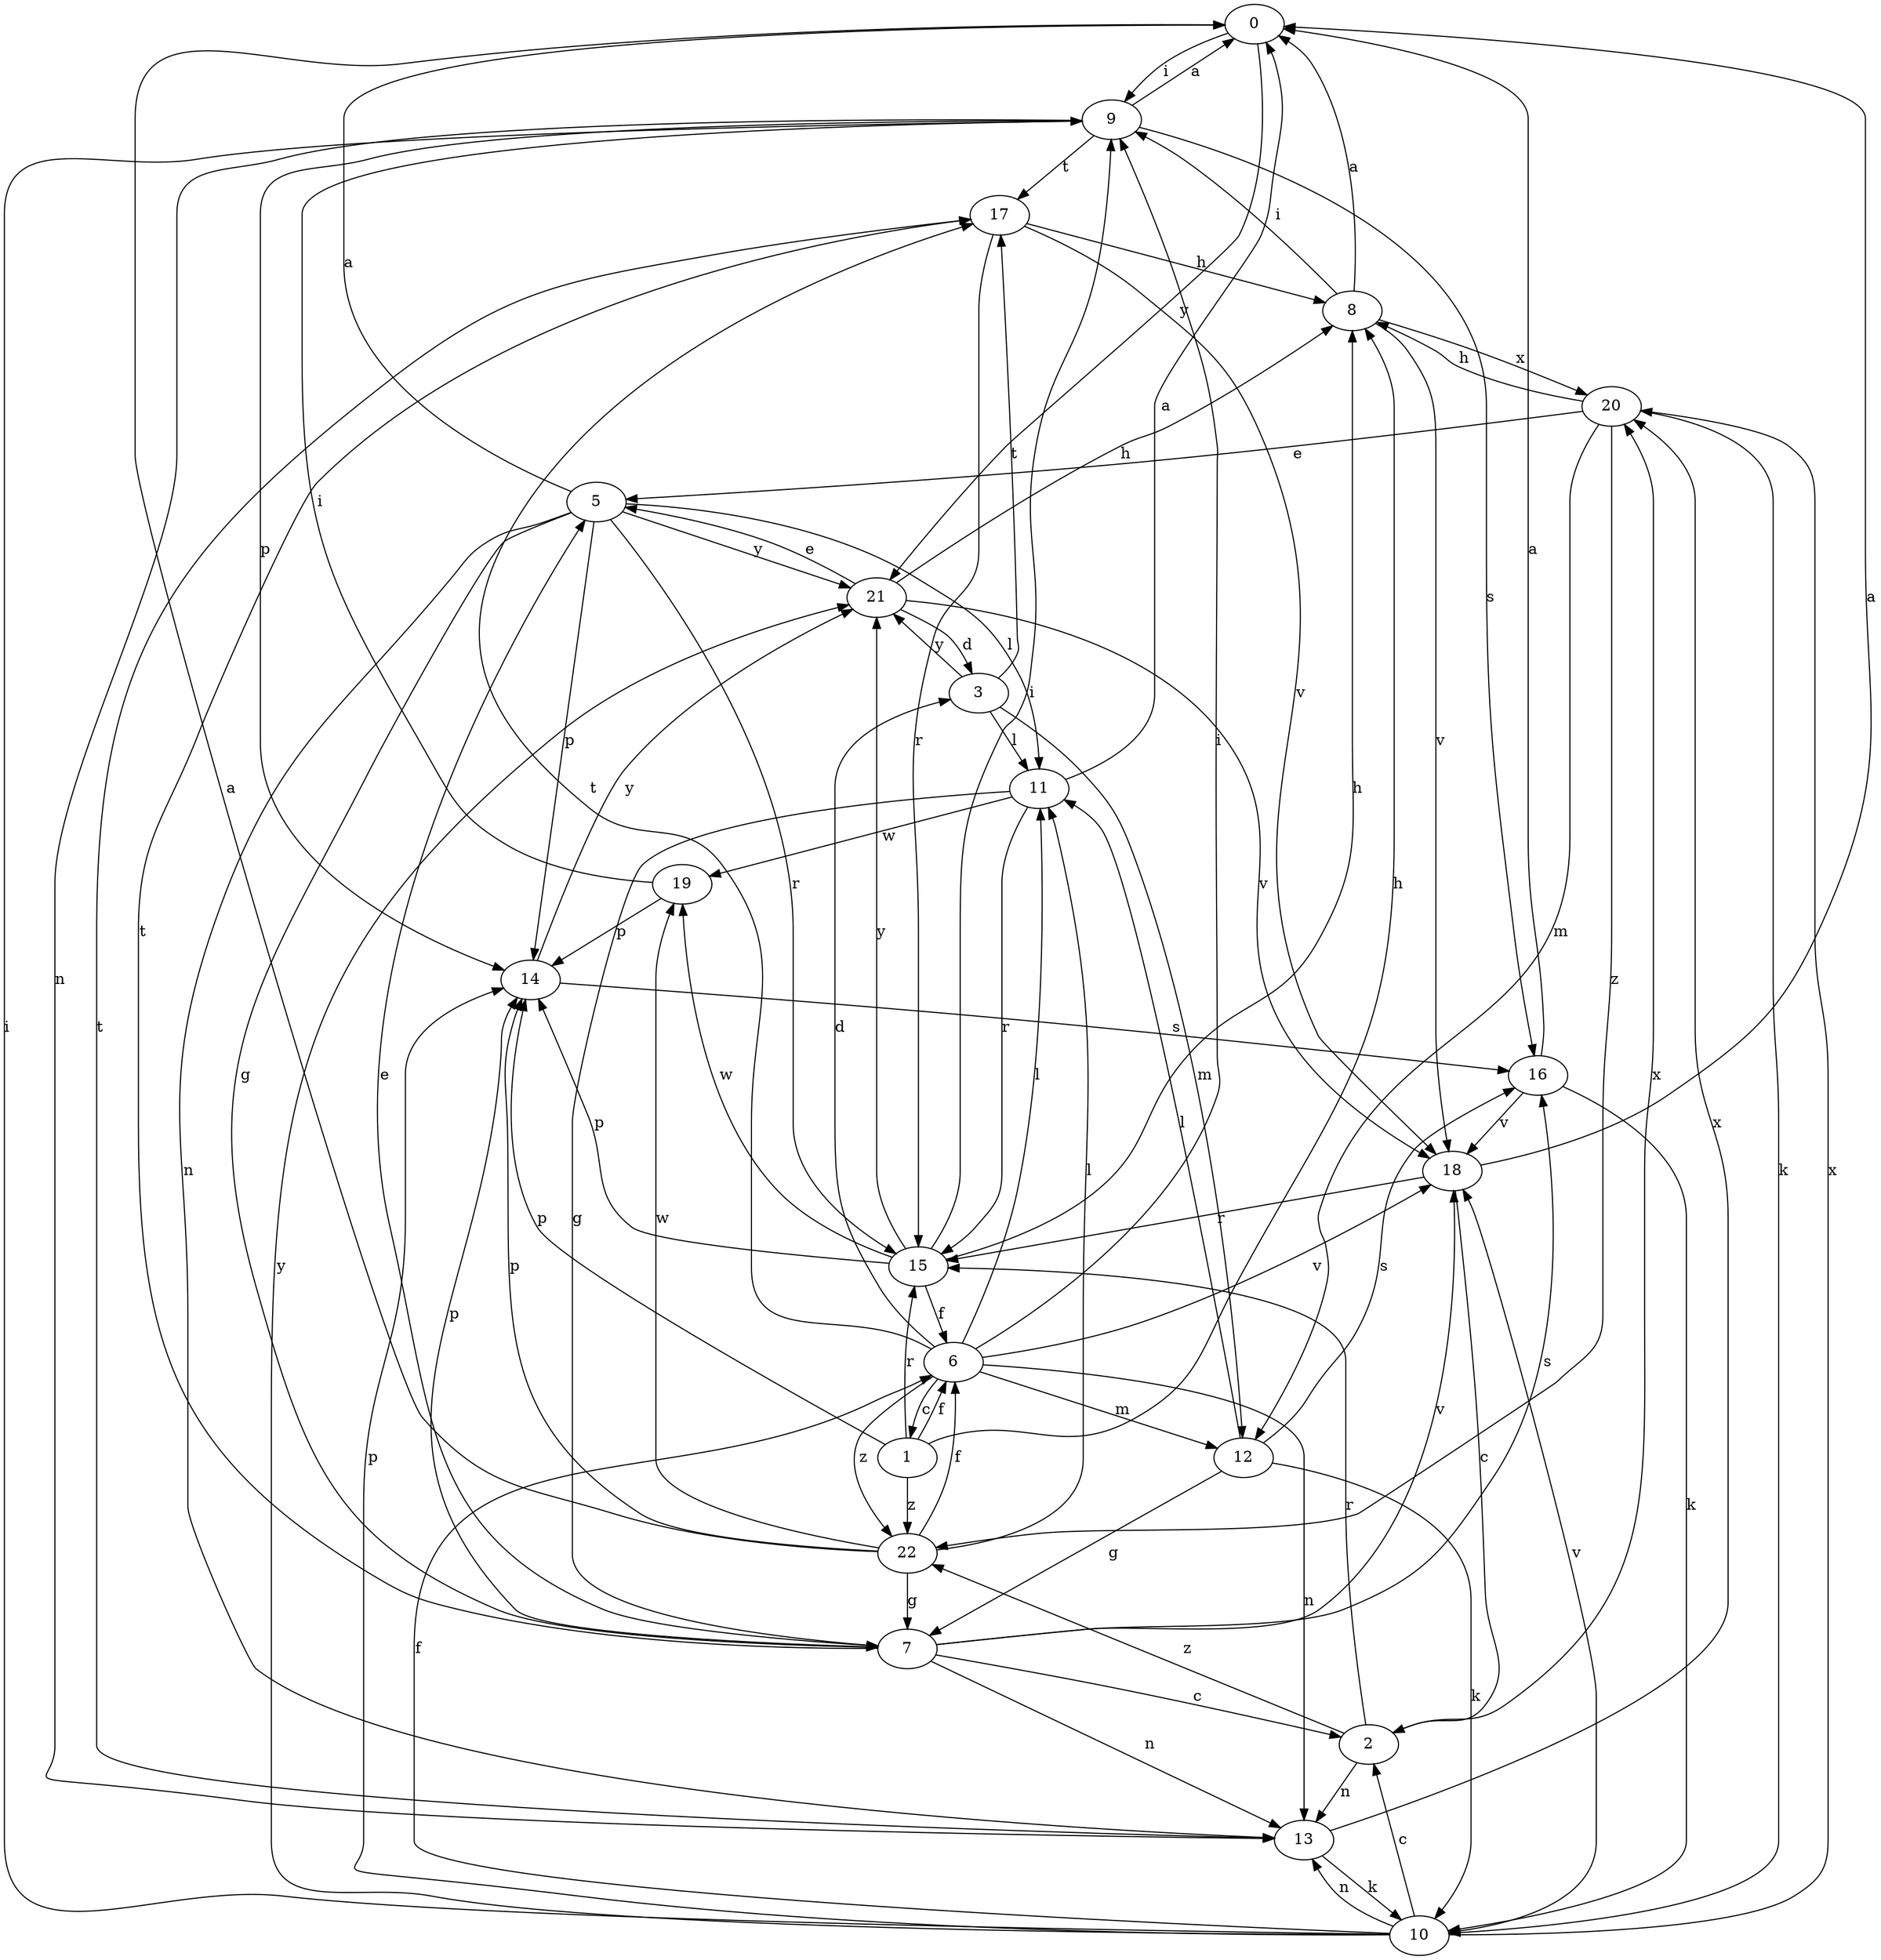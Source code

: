 strict digraph  {
0;
1;
2;
3;
5;
6;
7;
8;
9;
10;
11;
12;
13;
14;
15;
16;
17;
18;
19;
20;
21;
22;
0 -> 9  [label=i];
0 -> 21  [label=y];
1 -> 6  [label=f];
1 -> 8  [label=h];
1 -> 14  [label=p];
1 -> 15  [label=r];
1 -> 22  [label=z];
2 -> 13  [label=n];
2 -> 15  [label=r];
2 -> 20  [label=x];
2 -> 22  [label=z];
3 -> 11  [label=l];
3 -> 12  [label=m];
3 -> 17  [label=t];
3 -> 21  [label=y];
5 -> 0  [label=a];
5 -> 7  [label=g];
5 -> 11  [label=l];
5 -> 13  [label=n];
5 -> 14  [label=p];
5 -> 15  [label=r];
5 -> 21  [label=y];
6 -> 1  [label=c];
6 -> 3  [label=d];
6 -> 9  [label=i];
6 -> 11  [label=l];
6 -> 12  [label=m];
6 -> 13  [label=n];
6 -> 17  [label=t];
6 -> 18  [label=v];
6 -> 22  [label=z];
7 -> 2  [label=c];
7 -> 5  [label=e];
7 -> 13  [label=n];
7 -> 14  [label=p];
7 -> 16  [label=s];
7 -> 17  [label=t];
7 -> 18  [label=v];
8 -> 0  [label=a];
8 -> 9  [label=i];
8 -> 18  [label=v];
8 -> 20  [label=x];
9 -> 0  [label=a];
9 -> 13  [label=n];
9 -> 14  [label=p];
9 -> 16  [label=s];
9 -> 17  [label=t];
10 -> 2  [label=c];
10 -> 6  [label=f];
10 -> 9  [label=i];
10 -> 13  [label=n];
10 -> 14  [label=p];
10 -> 18  [label=v];
10 -> 20  [label=x];
10 -> 21  [label=y];
11 -> 0  [label=a];
11 -> 7  [label=g];
11 -> 15  [label=r];
11 -> 19  [label=w];
12 -> 7  [label=g];
12 -> 10  [label=k];
12 -> 11  [label=l];
12 -> 16  [label=s];
13 -> 10  [label=k];
13 -> 17  [label=t];
13 -> 20  [label=x];
14 -> 16  [label=s];
14 -> 21  [label=y];
15 -> 6  [label=f];
15 -> 8  [label=h];
15 -> 9  [label=i];
15 -> 14  [label=p];
15 -> 19  [label=w];
15 -> 21  [label=y];
16 -> 0  [label=a];
16 -> 10  [label=k];
16 -> 18  [label=v];
17 -> 8  [label=h];
17 -> 15  [label=r];
17 -> 18  [label=v];
18 -> 0  [label=a];
18 -> 2  [label=c];
18 -> 15  [label=r];
19 -> 9  [label=i];
19 -> 14  [label=p];
20 -> 5  [label=e];
20 -> 8  [label=h];
20 -> 10  [label=k];
20 -> 12  [label=m];
20 -> 22  [label=z];
21 -> 3  [label=d];
21 -> 5  [label=e];
21 -> 8  [label=h];
21 -> 18  [label=v];
22 -> 0  [label=a];
22 -> 6  [label=f];
22 -> 7  [label=g];
22 -> 11  [label=l];
22 -> 14  [label=p];
22 -> 19  [label=w];
}
